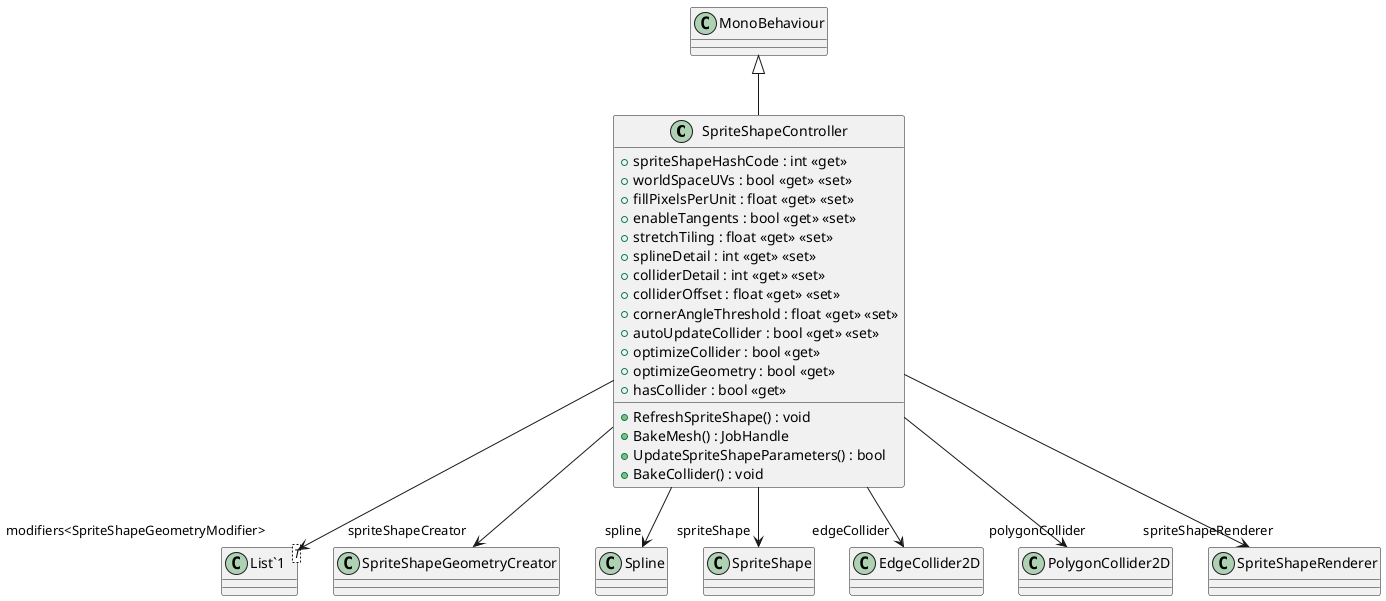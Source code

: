 @startuml
class SpriteShapeController {
    + spriteShapeHashCode : int <<get>>
    + worldSpaceUVs : bool <<get>> <<set>>
    + fillPixelsPerUnit : float <<get>> <<set>>
    + enableTangents : bool <<get>> <<set>>
    + stretchTiling : float <<get>> <<set>>
    + splineDetail : int <<get>> <<set>>
    + colliderDetail : int <<get>> <<set>>
    + colliderOffset : float <<get>> <<set>>
    + cornerAngleThreshold : float <<get>> <<set>>
    + autoUpdateCollider : bool <<get>> <<set>>
    + optimizeCollider : bool <<get>>
    + optimizeGeometry : bool <<get>>
    + hasCollider : bool <<get>>
    + RefreshSpriteShape() : void
    + BakeMesh() : JobHandle
    + UpdateSpriteShapeParameters() : bool
    + BakeCollider() : void
}
class "List`1"<T> {
}
MonoBehaviour <|-- SpriteShapeController
SpriteShapeController --> "spriteShapeCreator" SpriteShapeGeometryCreator
SpriteShapeController --> "modifiers<SpriteShapeGeometryModifier>" "List`1"
SpriteShapeController --> "spline" Spline
SpriteShapeController --> "spriteShape" SpriteShape
SpriteShapeController --> "edgeCollider" EdgeCollider2D
SpriteShapeController --> "polygonCollider" PolygonCollider2D
SpriteShapeController --> "spriteShapeRenderer" SpriteShapeRenderer
@enduml
